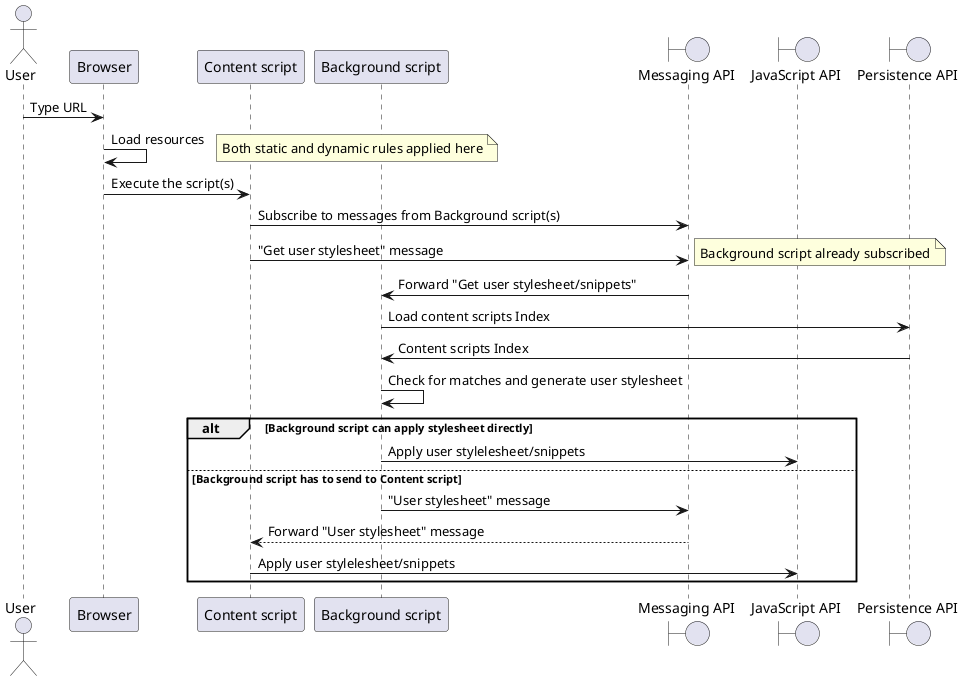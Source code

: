 @startuml

actor User as user
participant Browser             as browser
participant "Content script"    as contentScript
participant "Background script" as bgScript
boundary "Messaging API"        as messagingApi
boundary "JavaScript API"       as jsApi
boundary "Persistence API"      as persistenceApi

user -> browser : Type URL
browser -> browser : Load resources
note right: Both static and dynamic rules applied here
browser -> contentScript : Execute the script(s)
contentScript -> messagingApi : Subscribe to messages from Background script(s)
contentScript -> messagingApi : "Get user stylesheet" message
note right: Background script already subscribed
messagingApi -> bgScript : Forward "Get user stylesheet/snippets"
bgScript -> persistenceApi : Load content scripts Index
persistenceApi -> bgScript : Content scripts Index
bgScript -> bgScript : Check for matches and generate user stylesheet
alt Background script can apply stylesheet directly
  bgScript -> jsApi : Apply user stylelesheet/snippets
else Background script has to send to Content script
  bgScript -> messagingApi : "User stylesheet" message
  messagingApi --> contentScript : Forward "User stylesheet" message
  contentScript -> jsApi : Apply user stylelesheet/snippets
end

@enduml